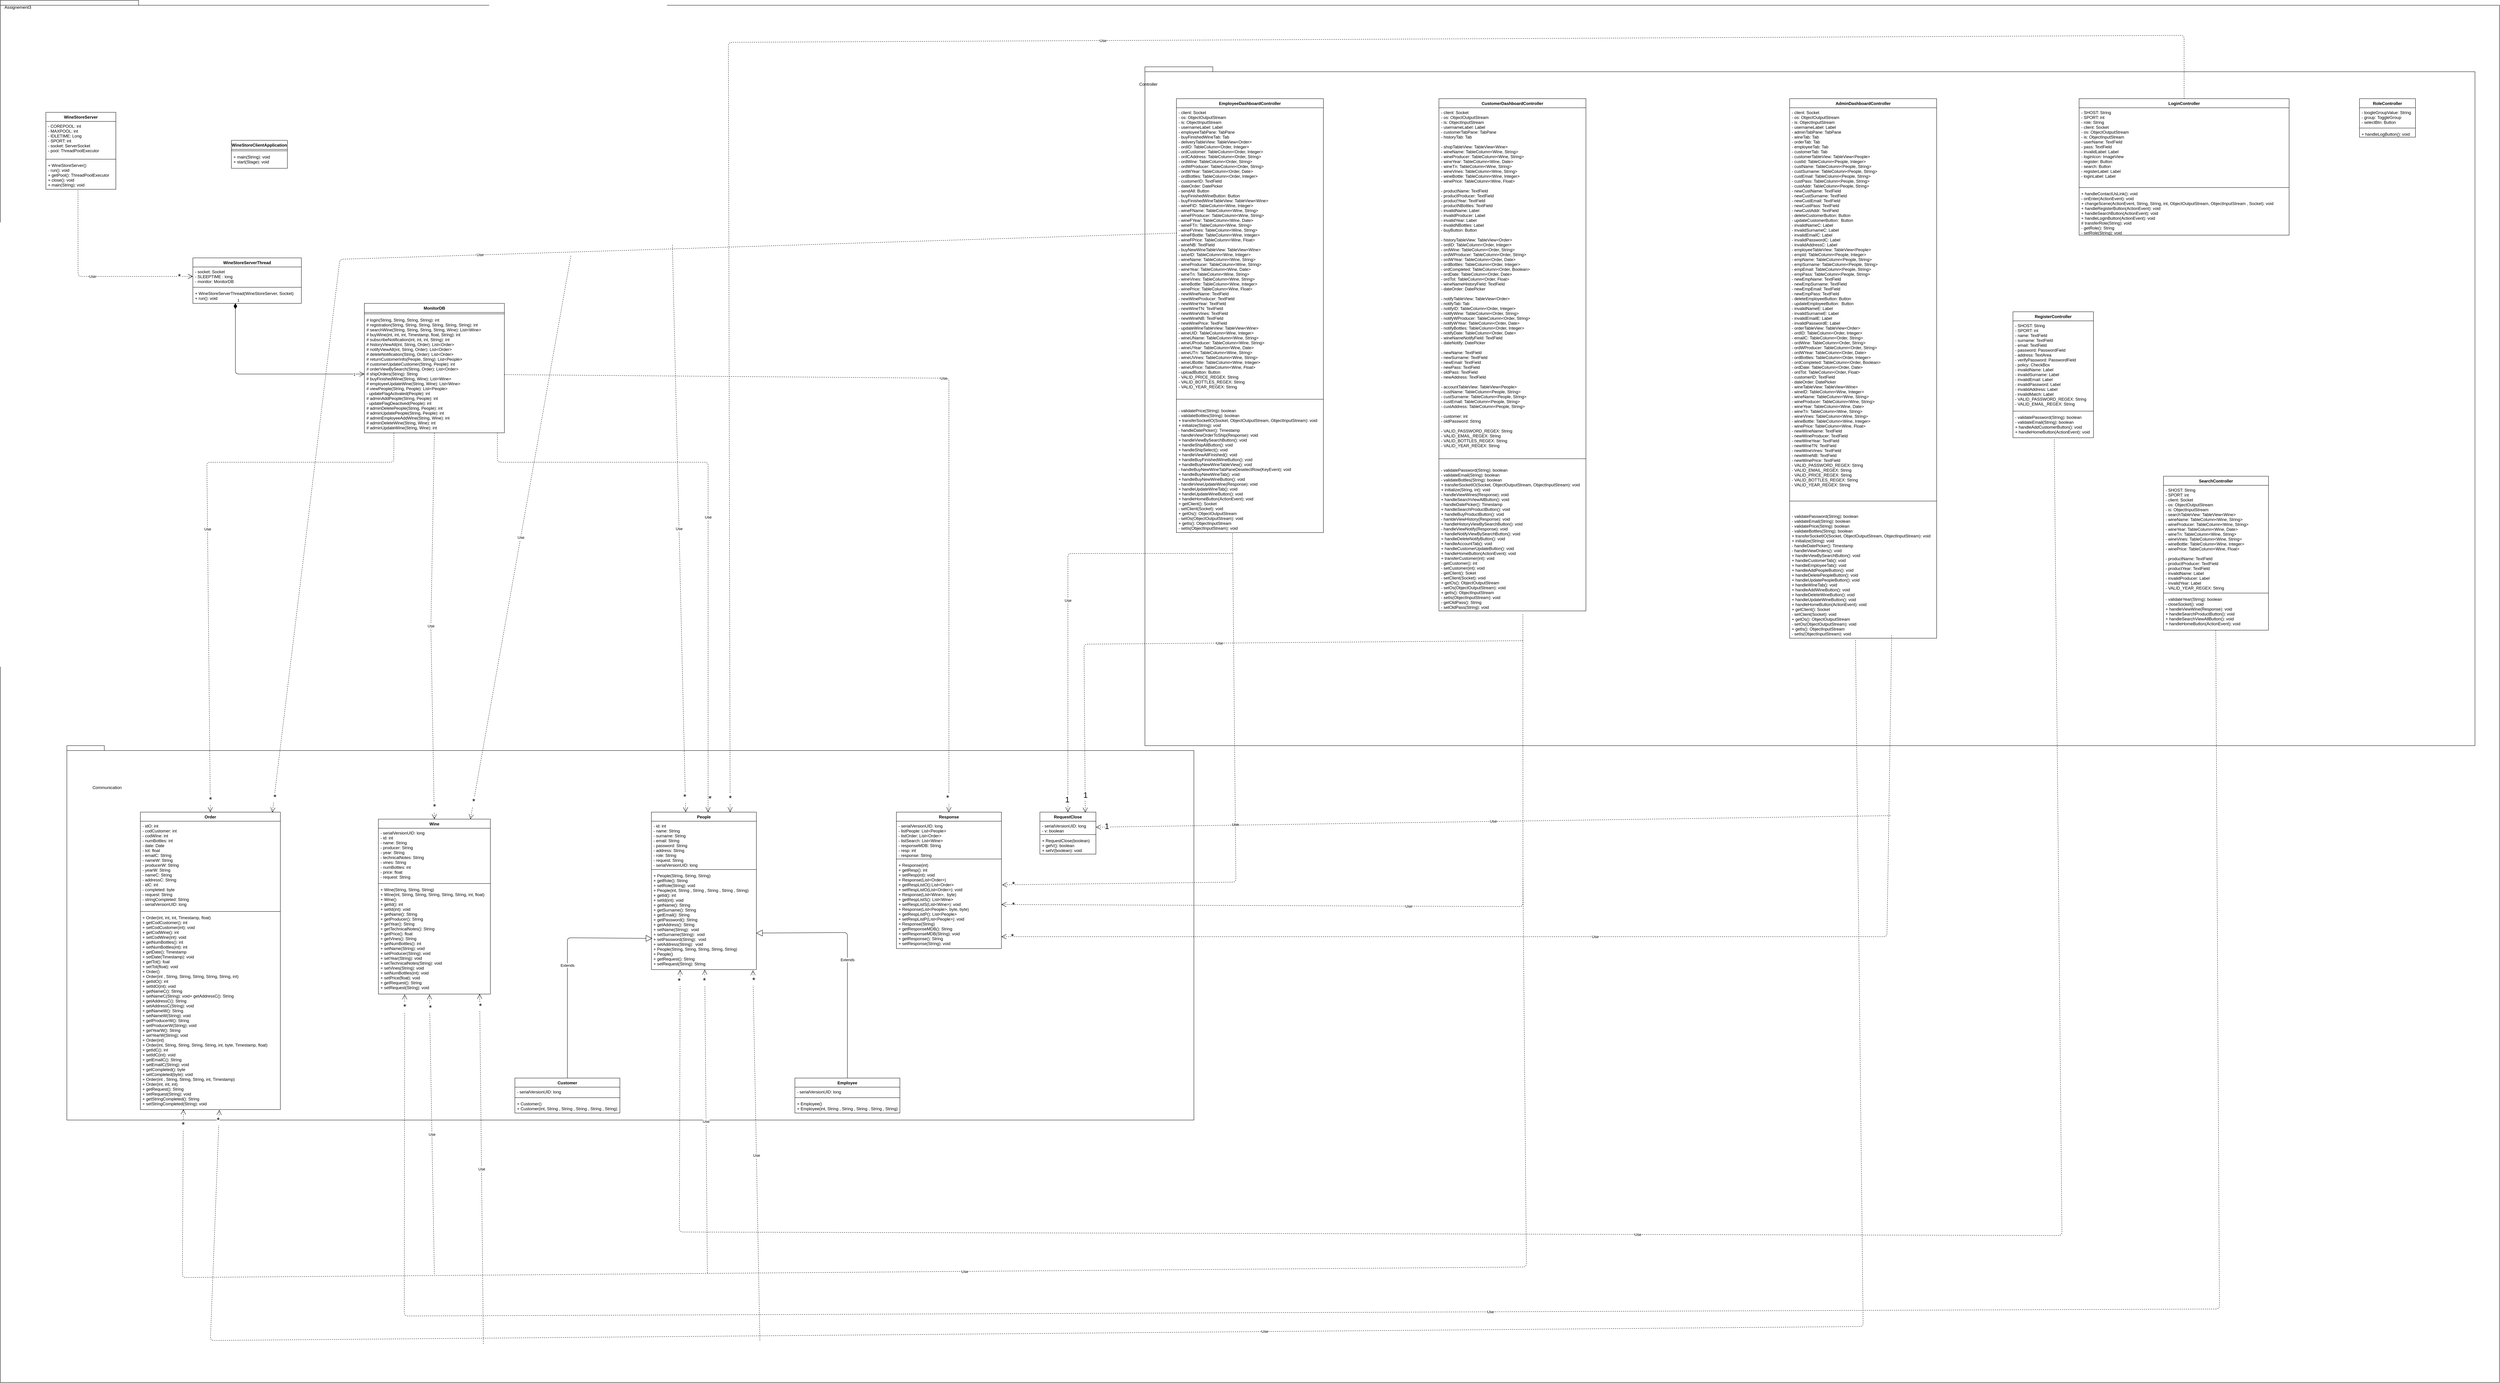 <mxfile version="13.7.9" type="device"><diagram id="C5RBs43oDa-KdzZeNtuy" name="Page-1"><mxGraphModel dx="5094" dy="5016" grid="1" gridSize="10" guides="1" tooltips="1" connect="1" arrows="1" fold="1" page="1" pageScale="1" pageWidth="827" pageHeight="1169" math="0" shadow="0"><root><mxCell id="WIyWlLk6GJQsqaUBKTNV-0"/><mxCell id="WIyWlLk6GJQsqaUBKTNV-1" parent="WIyWlLk6GJQsqaUBKTNV-0"/><mxCell id="CrUNUjCXiFmalfjLsPLK-4" value="assignement3" style="shape=folder;fontStyle=1;spacingTop=10;tabWidth=40;tabHeight=14;tabPosition=left;html=1;" parent="WIyWlLk6GJQsqaUBKTNV-1" vertex="1"><mxGeometry x="-150" y="-1450" width="7140" height="3950" as="geometry"/></mxCell><mxCell id="Ll-hwCylikDpJ9j_8_OV-37" value="" style="shape=folder;fontStyle=1;spacingTop=10;tabWidth=40;tabHeight=14;tabPosition=left;html=1;" parent="WIyWlLk6GJQsqaUBKTNV-1" vertex="1"><mxGeometry x="40" y="680" width="3220" height="1070" as="geometry"/></mxCell><mxCell id="hV2pFNpPmjfsUNIVfxu5-0" value="" style="shape=folder;fontStyle=1;spacingTop=10;tabWidth=40;tabHeight=14;tabPosition=left;html=1;" parent="WIyWlLk6GJQsqaUBKTNV-1" vertex="1"><mxGeometry x="3120" y="-1260" width="3800" height="1940" as="geometry"/></mxCell><mxCell id="CrUNUjCXiFmalfjLsPLK-17" value="AdminDashboardController" style="swimlane;fontStyle=1;align=center;verticalAlign=top;childLayout=stackLayout;horizontal=1;startSize=26;horizontalStack=0;resizeParent=1;resizeParentMax=0;resizeLast=0;collapsible=1;marginBottom=0;" parent="WIyWlLk6GJQsqaUBKTNV-1" vertex="1"><mxGeometry x="4962" y="-1169" width="420" height="1542" as="geometry"/></mxCell><mxCell id="CrUNUjCXiFmalfjLsPLK-18" value="- client: Socket&#10;- os: ObjectOutputStream &#10;- is: ObjectInputStream &#10;- usernameLabel: Label &#10;- adminTabPane: TabPane &#10;- wineTab: Tab &#10;- orderTab: Tab &#10;- employeeTab: Tab &#10;- customerTab: Tab &#10;- customerTableView: TableView&lt;People&gt;&#10;- custId: TableColumn&lt;People, Integer&gt;&#10;- custName: TableColumn&lt;People, String&gt;&#10;- custSurname: TableColumn&lt;People, String&gt;&#10;- custEmail: TableColumn&lt;People, String&gt;&#10;- custPass: TableColumn&lt;People, String&gt;&#10;- custAddr: TableColumn&lt;People, String&gt; &#10;- newCustName: TextField &#10;- newCustSurname: TextField &#10;- newCustEmail: TextField &#10;- newCustPass: TextField &#10;- newCustAddr: TextField&#10;- deleteCustomerButton: Button &#10;- updateCustomerButton:  Button &#10;- invalidNameC: Label&#10;- invalidSurnameC: Label&#10;- invalidEmailC: Label&#10;- invalidPasswordC: Label&#10;- invalidAddressC: Label  &#10;- employeeTableView: TableView&lt;People&gt;&#10;- empId: TableColumn&lt;People, Integer&gt;&#10;- empName: TableColumn&lt;People, String&gt;&#10;- empSurname: TableColumn&lt;People, String&gt;&#10;- empEmail: TableColumn&lt;People, String&gt;&#10;- empPass: TableColumn&lt;People, String&gt;&#10;- newEmpName: TextField &#10;- newEmpSurname: TextField &#10;- newEmpEmail: TextField &#10;- newEmpPass: TextField&#10;- deleteEmployeeButton: Button &#10;- updateEmployeeButton:  Button &#10;- invalidNameE: Label&#10;- invalidSurnameE: Label&#10;- invalidEmailE: Label&#10;- invalidPasswordE: Label&#10;- orderTableView: TableView&lt;Order&gt;&#10;- ordID: TableColumn&lt;Order, Integer&gt;&#10;- emailC: TableColumn&lt;Order, String&gt;&#10;- ordWine: TableColumn&lt;Order, String&gt;&#10;- ordWProducer: TableColumn&lt;Order, String&gt;&#10;- ordWYear: TableColumn&lt;Order, Date&gt;&#10;- ordBottles: TableColumn&lt;Order, Integer&gt;&#10;- ordCompleted: TableColumn&lt;Order, Boolean&gt;&#10;- ordDate: TableColumn&lt;Order, Date&gt;&#10;- ordTot: TableColumn&lt;Order, Float&gt;&#10;- customerID: TextField &#10;- dateOrder: DatePicker&#10;- wineTableView: TableView&lt;Wine&gt;&#10;- wineID: TableColumn&lt;Wine, Integer&gt;&#10;- wineName: TableColumn&lt;Wine, String&gt;&#10;- wineProducer: TableColumn&lt;Wine, String&gt;&#10;- wineYear: TableColumn&lt;Wine, Date&gt;&#10;- wineTn: TableColumn&lt;Wine, String&gt;&#10;- wineVines: TableColumn&lt;Wine, String&gt;&#10;- wineBottle: TableColumn&lt;Wine, Integer&gt;&#10;- winePrice: TableColumn&lt;Wine, Float&gt;&#10;- newWineName: TextField &#10;- newWineProducer: TextField &#10;- newWineYear: TextField &#10;- newWineTN: TextField &#10;- newWineVines: TextField &#10;- newWineNB: TextField &#10;- newWinePrice: TextField &#10;- VALID_PASSWORD_REGEX: String&#10;- VALID_EMAIL_REGEX: String&#10;- VALID_PRICE_REGEX: String&#10;- VALID_BOTTLES_REGEX: String&#10;- VALID_YEAR_REGEX: String" style="text;strokeColor=none;fillColor=none;align=left;verticalAlign=top;spacingLeft=4;spacingRight=4;overflow=hidden;rotatable=0;points=[[0,0.5],[1,0.5]];portConstraint=eastwest;" parent="CrUNUjCXiFmalfjLsPLK-17" vertex="1"><mxGeometry y="26" width="420" height="1094" as="geometry"/></mxCell><mxCell id="CrUNUjCXiFmalfjLsPLK-111" value="" style="line;strokeWidth=1;fillColor=none;align=left;verticalAlign=middle;spacingTop=-1;spacingLeft=3;spacingRight=3;rotatable=0;labelPosition=right;points=[];portConstraint=eastwest;" parent="CrUNUjCXiFmalfjLsPLK-17" vertex="1"><mxGeometry y="1120" width="420" height="60" as="geometry"/></mxCell><mxCell id="CrUNUjCXiFmalfjLsPLK-19" value="" style="line;strokeWidth=1;fillColor=none;align=left;verticalAlign=middle;spacingTop=-1;spacingLeft=3;spacingRight=3;rotatable=0;labelPosition=right;points=[];portConstraint=eastwest;" parent="CrUNUjCXiFmalfjLsPLK-17" vertex="1"><mxGeometry y="1180" width="420" as="geometry"/></mxCell><mxCell id="CrUNUjCXiFmalfjLsPLK-20" value="- validatePassword(String): boolean&#10;- validateEmail(String): boolean&#10;- validatePrice(String): boolean&#10;- validateBottles(String): boolean&#10;+ transferSocketIO(Socket, ObjectOutputStream, ObjectInputStream): void&#10;+ initialize(String): void&#10;- handleDatePicker(): Timestamp&#10;- handleViewOrders(): void&#10;+ handleViewBySearchButton(): void&#10;+ handleCustomerTab(): void&#10;+ handleEmployeeTab(): void&#10;+ handleAddPeopleButton(): void&#10;+ handleDeletePeopleButton(): void&#10;+ handleUpdatePeopleButton(): void&#10;+ handleWineTab(): void&#10;+ handleAddWineButton(): void&#10;+ handleDeleteWineButton(): void&#10;+ handleUpdateWineButton(): void&#10;+ handleHomeButton(ActionEvent): void&#10;+ getClient(): Socket&#10;- setClient(Socket): void&#10;+ getOs(): ObjectOutputStream&#10;- setOs(ObjectOutputStream): void&#10;+ getIs(): ObjectInputStream &#10;- setIs(ObjectInputStream): void&#10;&#10;" style="text;strokeColor=none;fillColor=none;align=left;verticalAlign=top;spacingLeft=4;spacingRight=4;overflow=hidden;rotatable=0;points=[[0,0.5],[1,0.5]];portConstraint=eastwest;" parent="CrUNUjCXiFmalfjLsPLK-17" vertex="1"><mxGeometry y="1180" width="420" height="362" as="geometry"/></mxCell><mxCell id="CrUNUjCXiFmalfjLsPLK-21" value="LoginController" style="swimlane;fontStyle=1;align=center;verticalAlign=top;childLayout=stackLayout;horizontal=1;startSize=26;horizontalStack=0;resizeParent=1;resizeParentMax=0;resizeLast=0;collapsible=1;marginBottom=0;" parent="WIyWlLk6GJQsqaUBKTNV-1" vertex="1"><mxGeometry x="5789" y="-1169" width="600" height="390" as="geometry"/></mxCell><mxCell id="CrUNUjCXiFmalfjLsPLK-22" value="- SHOST: String&#10;- SPORT: int&#10;- role: String&#10;- client: Socket&#10;- os: ObjectOutputStream &#10;- is: ObjectInputStream &#10;- userName: TextField &#10;- pass: TextField &#10;- invalidLabel: Label&#10;- loginIcon: ImageView&#10;- register: Button&#10;- search: Button&#10;- registerLabel: Label&#10;- loginLabel: Label&#10;&#10;" style="text;strokeColor=none;fillColor=none;align=left;verticalAlign=top;spacingLeft=4;spacingRight=4;overflow=hidden;rotatable=0;points=[[0,0.5],[1,0.5]];portConstraint=eastwest;" parent="CrUNUjCXiFmalfjLsPLK-21" vertex="1"><mxGeometry y="26" width="600" height="224" as="geometry"/></mxCell><mxCell id="CrUNUjCXiFmalfjLsPLK-23" value="" style="line;strokeWidth=1;fillColor=none;align=left;verticalAlign=middle;spacingTop=-1;spacingLeft=3;spacingRight=3;rotatable=0;labelPosition=right;points=[];portConstraint=eastwest;" parent="CrUNUjCXiFmalfjLsPLK-21" vertex="1"><mxGeometry y="250" width="600" height="8" as="geometry"/></mxCell><mxCell id="CrUNUjCXiFmalfjLsPLK-24" value="+ handleContactUsLink(): void&#10;- onEnter(ActionEvent): void&#10;+ changeScene(ActionEvent, String, String, int, ObjectOutputStream, ObjectInputStream , Socket): void&#10;+ handleRegisterButton(ActionEvent): void&#10;+ handleSearchButton(ActionEvent): void&#10;+ handleLoginButton(ActionEvent): void&#10;# transferRole(String): void&#10;- getRole(): String&#10;- setRole(String): void&#10;&#10;" style="text;strokeColor=none;fillColor=none;align=left;verticalAlign=top;spacingLeft=4;spacingRight=4;overflow=hidden;rotatable=0;points=[[0,0.5],[1,0.5]];portConstraint=eastwest;" parent="CrUNUjCXiFmalfjLsPLK-21" vertex="1"><mxGeometry y="258" width="600" height="132" as="geometry"/></mxCell><mxCell id="CrUNUjCXiFmalfjLsPLK-37" value="RoleController" style="swimlane;fontStyle=1;align=center;verticalAlign=top;childLayout=stackLayout;horizontal=1;startSize=26;horizontalStack=0;resizeParent=1;resizeParentMax=0;resizeLast=0;collapsible=1;marginBottom=0;" parent="WIyWlLk6GJQsqaUBKTNV-1" vertex="1"><mxGeometry x="6590" y="-1169" width="160" height="110" as="geometry"/></mxCell><mxCell id="CrUNUjCXiFmalfjLsPLK-38" value="- toogleGroupValue: String&#10;- group: ToggleGroup&#10;- selectBtn: Button   &#10;&#10;" style="text;strokeColor=none;fillColor=none;align=left;verticalAlign=top;spacingLeft=4;spacingRight=4;overflow=hidden;rotatable=0;points=[[0,0.5],[1,0.5]];portConstraint=eastwest;" parent="CrUNUjCXiFmalfjLsPLK-37" vertex="1"><mxGeometry y="26" width="160" height="54" as="geometry"/></mxCell><mxCell id="CrUNUjCXiFmalfjLsPLK-39" value="" style="line;strokeWidth=1;fillColor=none;align=left;verticalAlign=middle;spacingTop=-1;spacingLeft=3;spacingRight=3;rotatable=0;labelPosition=right;points=[];portConstraint=eastwest;" parent="CrUNUjCXiFmalfjLsPLK-37" vertex="1"><mxGeometry y="80" width="160" height="8" as="geometry"/></mxCell><mxCell id="CrUNUjCXiFmalfjLsPLK-40" value="+ handleLogButton(): void&#10;" style="text;strokeColor=none;fillColor=none;align=left;verticalAlign=top;spacingLeft=4;spacingRight=4;overflow=hidden;rotatable=0;points=[[0,0.5],[1,0.5]];portConstraint=eastwest;" parent="CrUNUjCXiFmalfjLsPLK-37" vertex="1"><mxGeometry y="88" width="160" height="22" as="geometry"/></mxCell><mxCell id="CrUNUjCXiFmalfjLsPLK-41" value="SearchController" style="swimlane;fontStyle=1;align=center;verticalAlign=top;childLayout=stackLayout;horizontal=1;startSize=26;horizontalStack=0;resizeParent=1;resizeParentMax=0;resizeLast=0;collapsible=1;marginBottom=0;" parent="WIyWlLk6GJQsqaUBKTNV-1" vertex="1"><mxGeometry x="6030" y="-90" width="300" height="440" as="geometry"/></mxCell><mxCell id="CrUNUjCXiFmalfjLsPLK-42" value="- SHOST: String&#10;- SPORT: int&#10;- client: Socket&#10;- os: ObjectOutputStream &#10;- is: ObjectInputStream &#10;- searchTableView: TableView&lt;Wine&gt;&#10;- wineName: TableColumn&lt;Wine, String&gt;&#10;- wineProducer: TableColumn&lt;Wine, String&gt;&#10;- wineYear: TableColumn&lt;Wine, Date&gt;&#10;- wineTn: TableColumn&lt;Wine, String&gt;&#10;- wineVines: TableColumn&lt;Wine, String&gt;&#10;- wineBottle: TableColumn&lt;Wine, Integer&gt;&#10;- winePrice: TableColumn&lt;Wine, Float&gt;&#10;&#10;- productName: TextField &#10;- productProducer: TextField &#10;- productYear: TextField &#10;- invalidName: Label&#10;- invalidProducer: Label&#10;- invalidYear: Label &#10;- VALID_YEAR_REGEX: String" style="text;strokeColor=none;fillColor=none;align=left;verticalAlign=top;spacingLeft=4;spacingRight=4;overflow=hidden;rotatable=0;points=[[0,0.5],[1,0.5]];portConstraint=eastwest;" parent="CrUNUjCXiFmalfjLsPLK-41" vertex="1"><mxGeometry y="26" width="300" height="304" as="geometry"/></mxCell><mxCell id="CrUNUjCXiFmalfjLsPLK-43" value="" style="line;strokeWidth=1;fillColor=none;align=left;verticalAlign=middle;spacingTop=-1;spacingLeft=3;spacingRight=3;rotatable=0;labelPosition=right;points=[];portConstraint=eastwest;" parent="CrUNUjCXiFmalfjLsPLK-41" vertex="1"><mxGeometry y="330" width="300" height="8" as="geometry"/></mxCell><mxCell id="8QXsXe0wvFvzGdUv1Aia-24" value="- validateYear(String): boolean&#10;- closeSocket(): void&#10;+ handleViewWine(Response): void&#10;+ handleSearchProductButton(): void&#10;+ handleSearchViewAllButton(): void&#10;+ handleHomeButton(ActionEvent): void" style="text;strokeColor=none;fillColor=none;align=left;verticalAlign=top;spacingLeft=4;spacingRight=4;overflow=hidden;rotatable=0;points=[[0,0.5],[1,0.5]];portConstraint=eastwest;" parent="CrUNUjCXiFmalfjLsPLK-41" vertex="1"><mxGeometry y="338" width="300" height="102" as="geometry"/></mxCell><mxCell id="CrUNUjCXiFmalfjLsPLK-33" value="MonitorDB" style="swimlane;fontStyle=1;align=center;verticalAlign=top;childLayout=stackLayout;horizontal=1;startSize=26;horizontalStack=0;resizeParent=1;resizeParentMax=0;resizeLast=0;collapsible=1;marginBottom=0;" parent="WIyWlLk6GJQsqaUBKTNV-1" vertex="1"><mxGeometry x="890" y="-584" width="400" height="370" as="geometry"/></mxCell><mxCell id="CrUNUjCXiFmalfjLsPLK-35" value="" style="line;strokeWidth=1;fillColor=none;align=left;verticalAlign=middle;spacingTop=-1;spacingLeft=3;spacingRight=3;rotatable=0;labelPosition=right;points=[];portConstraint=eastwest;" parent="CrUNUjCXiFmalfjLsPLK-33" vertex="1"><mxGeometry y="26" width="400" height="8" as="geometry"/></mxCell><mxCell id="CrUNUjCXiFmalfjLsPLK-36" value="# login(String, String, String, String): int&#10;# registration(String, String, String, String, String, String): int&#10;# searchWine(String, String, String, String, Wine): List&lt;Wine&gt;&#10;# buyWine(int, int, int, Timestamp, float, String): int&#10;# subscribeNotification(int, int, int, String): int  &#10;# historyViewAll(int, String, Order): List&lt;Order&gt;&#10;# notifyViewAll(int, String, Order): List&lt;Order&gt;&#10;# deleteNotification(String, Order): List&lt;Order&gt;&#10;# returnCustomerInfo(People, String): List&lt;People&gt;&#10;# customerUpdateCustomer(String, People): int&#10;# orderViewBySearch(String, Order): List&lt;Order&gt;&#10;# shipOrders(String): String&#10;# buyFinishedWine(String, Wine): List&lt;Wine&gt;&#10;# employeeUpdateWine(String, Wine): List&lt;Wine&gt;&#10;# viewPeople(String, People): List&lt;People&gt;&#10;- updateFlagActivated(People): int&#10;# adminAddPeople(String, People): int&#10;- updateFlagDeactived(People): int&#10;# adminDeletePeople(String, People): int&#10;# adminUpdatePeople(String, People): int&#10;# adminEmployeeAddWine(String, Wine): int&#10;# adminDeleteWine(String, Wine): int&#10;# adminUpdateWine(String, Wine): int&#10;&#10;&#10;" style="text;strokeColor=none;fillColor=none;align=left;verticalAlign=top;spacingLeft=4;spacingRight=4;overflow=hidden;rotatable=0;points=[[0,0.5],[1,0.5]];portConstraint=eastwest;" parent="CrUNUjCXiFmalfjLsPLK-33" vertex="1"><mxGeometry y="34" width="400" height="336" as="geometry"/></mxCell><mxCell id="hV2pFNpPmjfsUNIVfxu5-1" value="1" style="endArrow=open;html=1;endSize=12;startArrow=diamondThin;startSize=14;startFill=1;edgeStyle=orthogonalEdgeStyle;align=left;verticalAlign=bottom;exitX=0.392;exitY=0.991;exitDx=0;exitDy=0;exitPerimeter=0;entryX=0;entryY=0.5;entryDx=0;entryDy=0;" parent="WIyWlLk6GJQsqaUBKTNV-1" source="CrUNUjCXiFmalfjLsPLK-110" target="CrUNUjCXiFmalfjLsPLK-36" edge="1"><mxGeometry x="-1" y="3" relative="1" as="geometry"><mxPoint x="270" y="-70" as="sourcePoint"/><mxPoint x="430" y="-70" as="targetPoint"/></mxGeometry></mxCell><mxCell id="vFqsyqsQeh8wMNZiYSY6-0" value="1" style="edgeLabel;html=1;align=center;verticalAlign=middle;resizable=0;points=[];" vertex="1" connectable="0" parent="hV2pFNpPmjfsUNIVfxu5-1"><mxGeometry x="0.897" y="-1" relative="1" as="geometry"><mxPoint as="offset"/></mxGeometry></mxCell><mxCell id="CrUNUjCXiFmalfjLsPLK-107" value="WineStoreServerThread" style="swimlane;fontStyle=1;align=center;verticalAlign=top;childLayout=stackLayout;horizontal=1;startSize=26;horizontalStack=0;resizeParent=1;resizeParentMax=0;resizeLast=0;collapsible=1;marginBottom=0;" parent="WIyWlLk6GJQsqaUBKTNV-1" vertex="1"><mxGeometry x="400" y="-714" width="310" height="130" as="geometry"/></mxCell><mxCell id="CrUNUjCXiFmalfjLsPLK-108" value="- socket: Socket&#10;- SLEEPTIME : long&#10;- monitor: MonitorDB&#10;" style="text;strokeColor=none;fillColor=none;align=left;verticalAlign=top;spacingLeft=4;spacingRight=4;overflow=hidden;rotatable=0;points=[[0,0.5],[1,0.5]];portConstraint=eastwest;" parent="CrUNUjCXiFmalfjLsPLK-107" vertex="1"><mxGeometry y="26" width="310" height="54" as="geometry"/></mxCell><mxCell id="CrUNUjCXiFmalfjLsPLK-109" value="" style="line;strokeWidth=1;fillColor=none;align=left;verticalAlign=middle;spacingTop=-1;spacingLeft=3;spacingRight=3;rotatable=0;labelPosition=right;points=[];portConstraint=eastwest;" parent="CrUNUjCXiFmalfjLsPLK-107" vertex="1"><mxGeometry y="80" width="310" height="8" as="geometry"/></mxCell><mxCell id="CrUNUjCXiFmalfjLsPLK-110" value="+ WineStoreServerThread(WineStoreServer, Socket)&#10;+ run(): void" style="text;strokeColor=none;fillColor=none;align=left;verticalAlign=top;spacingLeft=4;spacingRight=4;overflow=hidden;rotatable=0;points=[[0,0.5],[1,0.5]];portConstraint=eastwest;" parent="CrUNUjCXiFmalfjLsPLK-107" vertex="1"><mxGeometry y="88" width="310" height="42" as="geometry"/></mxCell><mxCell id="CrUNUjCXiFmalfjLsPLK-45" value="WineStoreClientApplication" style="swimlane;fontStyle=1;align=center;verticalAlign=top;childLayout=stackLayout;horizontal=1;startSize=26;horizontalStack=0;resizeParent=1;resizeParentMax=0;resizeLast=0;collapsible=1;marginBottom=0;" parent="WIyWlLk6GJQsqaUBKTNV-1" vertex="1"><mxGeometry x="510" y="-1050" width="160" height="80" as="geometry"/></mxCell><mxCell id="CrUNUjCXiFmalfjLsPLK-47" value="" style="line;strokeWidth=1;fillColor=none;align=left;verticalAlign=middle;spacingTop=-1;spacingLeft=3;spacingRight=3;rotatable=0;labelPosition=right;points=[];portConstraint=eastwest;" parent="CrUNUjCXiFmalfjLsPLK-45" vertex="1"><mxGeometry y="26" width="160" height="8" as="geometry"/></mxCell><mxCell id="CrUNUjCXiFmalfjLsPLK-48" value="+ main(String): void&#10;+ start(Stage): void&#10;" style="text;strokeColor=none;fillColor=none;align=left;verticalAlign=top;spacingLeft=4;spacingRight=4;overflow=hidden;rotatable=0;points=[[0,0.5],[1,0.5]];portConstraint=eastwest;" parent="CrUNUjCXiFmalfjLsPLK-45" vertex="1"><mxGeometry y="34" width="160" height="46" as="geometry"/></mxCell><mxCell id="CrUNUjCXiFmalfjLsPLK-74" value="WineStoreServer" style="swimlane;fontStyle=1;align=center;verticalAlign=top;childLayout=stackLayout;horizontal=1;startSize=26;horizontalStack=0;resizeParent=1;resizeParentMax=0;resizeLast=0;collapsible=1;marginBottom=0;" parent="WIyWlLk6GJQsqaUBKTNV-1" vertex="1"><mxGeometry x="-20" y="-1130" width="200" height="220" as="geometry"/></mxCell><mxCell id="CrUNUjCXiFmalfjLsPLK-75" value="- COREPOOL: int&#10;- MAXPOOL: int&#10;- IDLETIME: Long&#10;- SPORT: int&#10;- socket: ServerSocket &#10;- pool: ThreadPoolExecutor&#10;" style="text;strokeColor=none;fillColor=none;align=left;verticalAlign=top;spacingLeft=4;spacingRight=4;overflow=hidden;rotatable=0;points=[[0,0.5],[1,0.5]];portConstraint=eastwest;" parent="CrUNUjCXiFmalfjLsPLK-74" vertex="1"><mxGeometry y="26" width="200" height="104" as="geometry"/></mxCell><mxCell id="CrUNUjCXiFmalfjLsPLK-76" value="" style="line;strokeWidth=1;fillColor=none;align=left;verticalAlign=middle;spacingTop=-1;spacingLeft=3;spacingRight=3;rotatable=0;labelPosition=right;points=[];portConstraint=eastwest;" parent="CrUNUjCXiFmalfjLsPLK-74" vertex="1"><mxGeometry y="130" width="200" height="8" as="geometry"/></mxCell><mxCell id="CrUNUjCXiFmalfjLsPLK-77" value="+ WineStoreServer()&#10;- run(): void&#10;+ getPool(): ThreadPoolExecutor &#10;+ close(): void&#10;+ main(String): void" style="text;strokeColor=none;fillColor=none;align=left;verticalAlign=top;spacingLeft=4;spacingRight=4;overflow=hidden;rotatable=0;points=[[0,0.5],[1,0.5]];portConstraint=eastwest;" parent="CrUNUjCXiFmalfjLsPLK-74" vertex="1"><mxGeometry y="138" width="200" height="82" as="geometry"/></mxCell><mxCell id="hV2pFNpPmjfsUNIVfxu5-4" value="Extends" style="endArrow=block;endSize=16;endFill=0;html=1;exitX=0.5;exitY=0;exitDx=0;exitDy=0;entryX=0.997;entryY=0.63;entryDx=0;entryDy=0;entryPerimeter=0;" parent="WIyWlLk6GJQsqaUBKTNV-1" source="Ll-hwCylikDpJ9j_8_OV-46" target="Ll-hwCylikDpJ9j_8_OV-57" edge="1"><mxGeometry width="160" relative="1" as="geometry"><mxPoint x="1910" y="1370" as="sourcePoint"/><mxPoint x="2070" y="1370" as="targetPoint"/><Array as="points"><mxPoint x="2270" y="1214"/></Array></mxGeometry></mxCell><mxCell id="hV2pFNpPmjfsUNIVfxu5-5" value="Communication" style="text;html=1;strokeColor=none;fillColor=none;align=center;verticalAlign=middle;whiteSpace=wrap;rounded=0;" parent="WIyWlLk6GJQsqaUBKTNV-1" vertex="1"><mxGeometry x="110" y="790" width="90" height="20" as="geometry"/></mxCell><mxCell id="hV2pFNpPmjfsUNIVfxu5-6" value="Controller" style="text;html=1;strokeColor=none;fillColor=none;align=center;verticalAlign=middle;whiteSpace=wrap;rounded=0;" parent="WIyWlLk6GJQsqaUBKTNV-1" vertex="1"><mxGeometry x="3110" y="-1220" width="40" height="20" as="geometry"/></mxCell><mxCell id="hV2pFNpPmjfsUNIVfxu5-7" value="Assignement3" style="text;html=1;strokeColor=none;fillColor=none;align=center;verticalAlign=middle;whiteSpace=wrap;rounded=0;" parent="WIyWlLk6GJQsqaUBKTNV-1" vertex="1"><mxGeometry x="-120" y="-1440" width="40" height="20" as="geometry"/></mxCell><mxCell id="CrUNUjCXiFmalfjLsPLK-112" value="CustomerDashboardController" style="swimlane;fontStyle=1;align=center;verticalAlign=top;childLayout=stackLayout;horizontal=1;startSize=26;horizontalStack=0;resizeParent=1;resizeParentMax=0;resizeLast=0;collapsible=1;marginBottom=0;" parent="WIyWlLk6GJQsqaUBKTNV-1" vertex="1"><mxGeometry x="3960" y="-1169" width="420" height="1464" as="geometry"/></mxCell><mxCell id="CrUNUjCXiFmalfjLsPLK-113" value="- client: Socket&#10;- os: ObjectOutputStream &#10;- is: ObjectInputStream &#10;- usernameLabel: Label &#10;- customerTabPane: TabPane &#10;- historyTab: Tab &#10;&#10;- shopTableView: TableView&lt;Wine&gt;&#10;- wineName: TableColumn&lt;Wine, String&gt;&#10;- wineProducer: TableColumn&lt;Wine, String&gt;&#10;- wineYear: TableColumn&lt;Wine, Date&gt;&#10;- wineTn: TableColumn&lt;Wine, String&gt;&#10;- wineVines: TableColumn&lt;Wine, String&gt;&#10;- wineBottle: TableColumn&lt;Wine, Integer&gt;&#10;- winePrice: TableColumn&lt;Wine, Float&gt;&#10;&#10;- productName: TextField &#10;- productProducer: TextField &#10;- productYear: TextField &#10;- productNBottles: TextField &#10;- invalidName: Label&#10;- invalidProducer: Label&#10;- invalidYear: Label&#10;- invalidNBottles: Label&#10;- buyButton: Button &#10;&#10;- historyTableView: TableView&lt;Order&gt;&#10;- ordID: TableColumn&lt;Order, Integer&gt;&#10;- ordWine: TableColumn&lt;Order, String&gt;&#10;- ordWProducer: TableColumn&lt;Order, String&gt;&#10;- ordWYear: TableColumn&lt;Order, Date&gt;&#10;- ordBottles: TableColumn&lt;Order, Integer&gt;&#10;- ordCompleted: TableColumn&lt;Order, Boolean&gt;&#10;- ordDate: TableColumn&lt;Order, Date&gt;&#10;- ordTot: TableColumn&lt;Order, Float&gt;&#10;- wineNameHistoryField: TextField &#10;- dateOrder: DatePicker&#10;&#10;- notifyTableView: TableView&lt;Order&gt;&#10;- notifyTab: Tab&#10;- notifyID: TableColumn&lt;Order, Integer&gt;&#10;- notifyWine: TableColumn&lt;Order, String&gt;&#10;- notifyWProducer: TableColumn&lt;Order, String&gt;&#10;- notifyWYear: TableColumn&lt;Order, Date&gt;&#10;- notifyBottles: TableColumn&lt;Order, Integer&gt;&#10;- notifyDate: TableColumn&lt;Order, Date&gt;&#10;- wineNameNotifyField: TextField &#10;- dateNotify: DatePicker&#10;&#10;- newName: TextField &#10;- newSurname: TextField &#10;- newEmail: TextField &#10;- newPass: TextField &#10;- oldPass: TextField &#10;- newAddress: TextField&#10;&#10;- accountTableView: TableView&lt;People&gt;&#10;- custName: TableColumn&lt;People, String&gt;&#10;- custSurname: TableColumn&lt;People, String&gt;&#10;- custEmail: TableColumn&lt;People, String&gt;&#10;- custAddress: TableColumn&lt;People, String&gt;&#10;&#10;- customer: int&#10;- oldPassword: String&#10;&#10;- VALID_PASSWORD_REGEX: String&#10;- VALID_EMAIL_REGEX: String&#10;- VALID_BOTTLES_REGEX: String&#10;- VALID_YEAR_REGEX: String" style="text;strokeColor=none;fillColor=none;align=left;verticalAlign=top;spacingLeft=4;spacingRight=4;overflow=hidden;rotatable=0;points=[[0,0.5],[1,0.5]];portConstraint=eastwest;" parent="CrUNUjCXiFmalfjLsPLK-112" vertex="1"><mxGeometry y="26" width="420" height="984" as="geometry"/></mxCell><mxCell id="CrUNUjCXiFmalfjLsPLK-114" value="" style="line;strokeWidth=1;fillColor=none;align=left;verticalAlign=middle;spacingTop=-1;spacingLeft=3;spacingRight=3;rotatable=0;labelPosition=right;points=[];portConstraint=eastwest;" parent="CrUNUjCXiFmalfjLsPLK-112" vertex="1"><mxGeometry y="1010" width="420" height="38" as="geometry"/></mxCell><mxCell id="CrUNUjCXiFmalfjLsPLK-115" value="" style="line;strokeWidth=1;fillColor=none;align=left;verticalAlign=middle;spacingTop=-1;spacingLeft=3;spacingRight=3;rotatable=0;labelPosition=right;points=[];portConstraint=eastwest;" parent="CrUNUjCXiFmalfjLsPLK-112" vertex="1"><mxGeometry y="1048" width="420" as="geometry"/></mxCell><mxCell id="CrUNUjCXiFmalfjLsPLK-116" value="- validatePassword(String): boolean&#10;- validateEmail(String): boolean&#10;- validateBottles(String): boolean&#10;+ transferSocketIO(Socket, ObjectOutputStream, ObjectInputStream): void&#10;+ initialize(String, int): void&#10;- handleViewWines(Response): void&#10;+ handleSearchViewAllButton(): void&#10;- handleDatePicker(): Timestamp&#10;+ handleSearchProductButton(): void&#10;+ handleBuyProductButton(): void&#10;- hanldeViewHistory(Response): void&#10;+ handleHistoryViewBySearchButton(): void&#10;- handleViewNotify(Response): void&#10;+ handleNotifyViewBySearchButton(): void&#10;+ handleDeleteNotifyButton(): void&#10;+ handleAccountTab(): void&#10;+ handleCustomerUpdateButton(): void&#10;+ handleHomeButton(ActionEvent): void&#10;+ transferCustomer(int): void&#10;- getCustomer(): int&#10;- setCustomer(int): void&#10;- getClient(): Soket&#10;- setClient(Socket): void&#10;+ getOs(): ObjectOutputStream&#10;- setOs(ObjectOutputStream): void&#10;+ getIs(): ObjectInputStream &#10;- setIs(ObjectInputStream): void&#10;- getOldPass(): String&#10;- setOldPass(String): void&#10;&#10;" style="text;strokeColor=none;fillColor=none;align=left;verticalAlign=top;spacingLeft=4;spacingRight=4;overflow=hidden;rotatable=0;points=[[0,0.5],[1,0.5]];portConstraint=eastwest;" parent="CrUNUjCXiFmalfjLsPLK-112" vertex="1"><mxGeometry y="1048" width="420" height="416" as="geometry"/></mxCell><mxCell id="CrUNUjCXiFmalfjLsPLK-117" value="EmployeeDashboardController" style="swimlane;fontStyle=1;align=center;verticalAlign=top;childLayout=stackLayout;horizontal=1;startSize=26;horizontalStack=0;resizeParent=1;resizeParentMax=0;resizeLast=0;collapsible=1;marginBottom=0;" parent="WIyWlLk6GJQsqaUBKTNV-1" vertex="1"><mxGeometry x="3210" y="-1169" width="420" height="1240" as="geometry"/></mxCell><mxCell id="CrUNUjCXiFmalfjLsPLK-118" value="- client: Socket&#10;- os: ObjectOutputStream &#10;- is: ObjectInputStream &#10;- usernameLabel: Label &#10;- employeeTabPane: TabPane &#10;- buyFinishedWineTab: Tab &#10;- deliveryTableView: TableView&lt;Order&gt;&#10;- ordID: TableColumn&lt;Order, Integer&gt;&#10;- ordCustomer: TableColumn&lt;Order, Integer&gt;&#10;- ordCAddress: TableColumn&lt;Order, String&gt;&#10;- ordWine: TableColumn&lt;Order, String&gt;&#10;- ordWProducer: TableColumn&lt;Order, String&gt;&#10;- ordWYear: TableColumn&lt;Order, Date&gt;&#10;- ordBottles: TableColumn&lt;Order, Integer&gt;&#10;- customerID: TextField &#10;- dateOrder: DatePicker&#10;- sendAll: Button&#10;- buyFinishedWineButton: Button&#10;- buyFinishedWineTableView: TableView&lt;Wine&gt;&#10;- wineFID: TableColumn&lt;Wine, Integer&gt;&#10;- wineFName: TableColumn&lt;Wine, String&gt;&#10;- wineFProducer: TableColumn&lt;Wine, String&gt;&#10;- wineFYear: TableColumn&lt;Wine, Date&gt;&#10;- wineFTn: TableColumn&lt;Wine, String&gt;&#10;- wineFVines: TableColumn&lt;Wine, String&gt;&#10;- wineFBottle: TableColumn&lt;Wine, Integer&gt;&#10;- wineFPrice: TableColumn&lt;Wine, Float&gt;&#10;- wineNB: TextField &#10;- buyNewWineTableView: TableView&lt;Wine&gt;&#10;- wineID: TableColumn&lt;Wine, Integer&gt;&#10;- wineName: TableColumn&lt;Wine, String&gt;&#10;- wineProducer: TableColumn&lt;Wine, String&gt;&#10;- wineYear: TableColumn&lt;Wine, Date&gt;&#10;- wineTn: TableColumn&lt;Wine, String&gt;&#10;- wineVines: TableColumn&lt;Wine, String&gt;&#10;- wineBottle: TableColumn&lt;Wine, Integer&gt;&#10;- winePrice: TableColumn&lt;Wine, Float&gt;&#10;- newWineName: TextField &#10;- newWineProducer: TextField &#10;- newWineYear: TextField &#10;- newWineTN: TextField&#10;- newWineVines: TextField &#10;- newWineNB: TextField &#10;- newWinePrice: TextField &#10;- updateWineTableView: TableView&lt;Wine&gt;&#10;- wineUID: TableColumn&lt;Wine, Integer&gt;&#10;- wineUName: TableColumn&lt;Wine, String&gt;&#10;- wineUProducer: TableColumn&lt;Wine, String&gt;&#10;- wineUYear: TableColumn&lt;Wine, Date&gt;&#10;- wineUTn: TableColumn&lt;Wine, String&gt;&#10;- wineUVines: TableColumn&lt;Wine, String&gt;&#10;- wineUBottle: TableColumn&lt;Wine, Integer&gt;&#10;- wineUPrice: TableColumn&lt;Wine, Float&gt;&#10;- uploadButton: Button&#10;- VALID_PRICE_REGEX: String&#10;- VALID_BOTTLES_REGEX: String&#10;- VALID_YEAR_REGEX: String" style="text;strokeColor=none;fillColor=none;align=left;verticalAlign=top;spacingLeft=4;spacingRight=4;overflow=hidden;rotatable=0;points=[[0,0.5],[1,0.5]];portConstraint=eastwest;" parent="CrUNUjCXiFmalfjLsPLK-117" vertex="1"><mxGeometry y="26" width="420" height="814" as="geometry"/></mxCell><mxCell id="CrUNUjCXiFmalfjLsPLK-119" value="" style="line;strokeWidth=1;fillColor=none;align=left;verticalAlign=middle;spacingTop=-1;spacingLeft=3;spacingRight=3;rotatable=0;labelPosition=right;points=[];portConstraint=eastwest;" parent="CrUNUjCXiFmalfjLsPLK-117" vertex="1"><mxGeometry y="840" width="420" height="38" as="geometry"/></mxCell><mxCell id="CrUNUjCXiFmalfjLsPLK-120" value="" style="line;strokeWidth=1;fillColor=none;align=left;verticalAlign=middle;spacingTop=-1;spacingLeft=3;spacingRight=3;rotatable=0;labelPosition=right;points=[];portConstraint=eastwest;" parent="CrUNUjCXiFmalfjLsPLK-117" vertex="1"><mxGeometry y="878" width="420" as="geometry"/></mxCell><mxCell id="CrUNUjCXiFmalfjLsPLK-121" value="- validatePrice(String): boolean&#10;- validateBottles(String): boolean&#10;+ transferSocketIO(Socket, ObjectOutputStream, ObjectInputStream): void&#10;+ initialize(String): void&#10;- handleDatePicker(): Timestamp&#10;- handleViewOrderToShip(Response): void&#10;+ handleViewBySearchButton(): void&#10;+ handleShipAllButton(): void&#10;+ handleShipSelect(): void&#10;+ handleViewAllFinished(): void&#10;+ handleBuyFinishedWineButton(): void&#10;+ handleBuyNewWineTableView(): void&#10;- handleBuyNewWineTabPaneDeselectRow(KeyEvent): void&#10;+ handleBuyNewWineTab(): void&#10;+ handleBuyNewWineButton(): void&#10;- handleViewUpdateWine(Response): void&#10;+ handleUpdateWineTab(): void &#10;+ handleUpdateWineButton(): void&#10;+ handleHomeButton(ActionEvent): void&#10;+ getClient(): Socket&#10;- setClient(Socket): void&#10;+ getOs(): ObjectOutputStream&#10;- setOs(ObjectOutputStream): void&#10;+ getIs(): ObjectInputStream &#10;- setIs(ObjectInputStream): void&#10;&#10;" style="text;strokeColor=none;fillColor=none;align=left;verticalAlign=top;spacingLeft=4;spacingRight=4;overflow=hidden;rotatable=0;points=[[0,0.5],[1,0.5]];portConstraint=eastwest;" parent="CrUNUjCXiFmalfjLsPLK-117" vertex="1"><mxGeometry y="878" width="420" height="362" as="geometry"/></mxCell><mxCell id="Ll-hwCylikDpJ9j_8_OV-50" value="Order" style="swimlane;fontStyle=1;align=center;verticalAlign=top;childLayout=stackLayout;horizontal=1;startSize=26;horizontalStack=0;resizeParent=1;resizeParentMax=0;resizeLast=0;collapsible=1;marginBottom=0;" parent="WIyWlLk6GJQsqaUBKTNV-1" vertex="1"><mxGeometry x="250" y="870" width="400" height="850" as="geometry"/></mxCell><mxCell id="Ll-hwCylikDpJ9j_8_OV-51" value="- idO: int&#10;- codCustomer: int&#10;- codWine: int&#10;- numBottles: int&#10;- date: Date&#10;- tot: float&#10;- emailC: String&#10;- nameW: String&#10;- producerW: String&#10;- yearW: String&#10;- nameC: String&#10;- addressC: String&#10;- idC: int&#10;- completed: byte&#10;- request: String&#10;- stringCompleted: String&#10;- serialVersionUID: long&#10;&#10;" style="text;strokeColor=none;fillColor=none;align=left;verticalAlign=top;spacingLeft=4;spacingRight=4;overflow=hidden;rotatable=0;points=[[0,0.5],[1,0.5]];portConstraint=eastwest;" parent="Ll-hwCylikDpJ9j_8_OV-50" vertex="1"><mxGeometry y="26" width="400" height="254" as="geometry"/></mxCell><mxCell id="Ll-hwCylikDpJ9j_8_OV-52" value="" style="line;strokeWidth=1;fillColor=none;align=left;verticalAlign=middle;spacingTop=-1;spacingLeft=3;spacingRight=3;rotatable=0;labelPosition=right;points=[];portConstraint=eastwest;" parent="Ll-hwCylikDpJ9j_8_OV-50" vertex="1"><mxGeometry y="280" width="400" height="8" as="geometry"/></mxCell><mxCell id="Ll-hwCylikDpJ9j_8_OV-53" value="+ Order(int, int, int, Timestamp, float)&#10;+ getCodCustomer(): int&#10;+ setCodCustomer(int): void&#10;+ getCodWine(): int&#10;+ setCodWine(int): void&#10;+ getNumBottles(): int&#10;+ setNumBottles(int): int&#10;+ getDate(): Timestamp&#10;+ setDate(Timestamp): void&#10;+ getTot(): foat&#10;+ setTot(float): void&#10;+ Order()&#10;+ Order(int , String, String, String, String, String, int)&#10;+ getIdO(): int&#10;+ setIdO(int): void&#10;+ getNameC(): String&#10;+ setNameC(String): void+ getAddressC(): String&#10;+ getAddressC(): String&#10;+ setAddressC(String): void&#10;+ getNameW(): String&#10;+ setNameW(String): void&#10;+ getProducerW(): String&#10;+ setProducerW(String): void&#10;+ getYearW(): String&#10;+ setYearW(String): void&#10;+ Order(int)&#10;+ Order(int, String, String, String, String, int, byte, Timestamp, float)&#10;+ getIdC(): int&#10;+ setIdC(int): void &#10;+ getEmailC(): String&#10;+ setEmailC(String): void&#10;+ getCompleted(): byte&#10;+ setCompleted(byte): void&#10;+ Order(int , String, String, String, int, Timestamp)&#10;+ Order(int, int, int)&#10;+ getRequest(): String&#10;+ setRequest(String): void&#10;+ getStringCompleted(): String&#10;+ setStringCompleted(String): void&#10; &#10;" style="text;strokeColor=none;fillColor=none;align=left;verticalAlign=top;spacingLeft=4;spacingRight=4;overflow=hidden;rotatable=0;points=[[0,0.5],[1,0.5]];portConstraint=eastwest;" parent="Ll-hwCylikDpJ9j_8_OV-50" vertex="1"><mxGeometry y="288" width="400" height="562" as="geometry"/></mxCell><mxCell id="Ll-hwCylikDpJ9j_8_OV-42" value="Customer" style="swimlane;fontStyle=1;align=center;verticalAlign=top;childLayout=stackLayout;horizontal=1;startSize=26;horizontalStack=0;resizeParent=1;resizeParentMax=0;resizeLast=0;collapsible=1;marginBottom=0;" parent="WIyWlLk6GJQsqaUBKTNV-1" vertex="1"><mxGeometry x="1320" y="1630" width="300" height="100" as="geometry"/></mxCell><mxCell id="Ll-hwCylikDpJ9j_8_OV-43" value="- serialVersionUID: long" style="text;strokeColor=none;fillColor=none;align=left;verticalAlign=top;spacingLeft=4;spacingRight=4;overflow=hidden;rotatable=0;points=[[0,0.5],[1,0.5]];portConstraint=eastwest;" parent="Ll-hwCylikDpJ9j_8_OV-42" vertex="1"><mxGeometry y="26" width="300" height="26" as="geometry"/></mxCell><mxCell id="Ll-hwCylikDpJ9j_8_OV-44" value="" style="line;strokeWidth=1;fillColor=none;align=left;verticalAlign=middle;spacingTop=-1;spacingLeft=3;spacingRight=3;rotatable=0;labelPosition=right;points=[];portConstraint=eastwest;" parent="Ll-hwCylikDpJ9j_8_OV-42" vertex="1"><mxGeometry y="52" width="300" height="8" as="geometry"/></mxCell><mxCell id="Ll-hwCylikDpJ9j_8_OV-45" value="+ Customer()&#10;+ Customer(int, String , String , String , String , String) &#10;" style="text;strokeColor=none;fillColor=none;align=left;verticalAlign=top;spacingLeft=4;spacingRight=4;overflow=hidden;rotatable=0;points=[[0,0.5],[1,0.5]];portConstraint=eastwest;" parent="Ll-hwCylikDpJ9j_8_OV-42" vertex="1"><mxGeometry y="60" width="300" height="40" as="geometry"/></mxCell><mxCell id="Ll-hwCylikDpJ9j_8_OV-46" value="Employee" style="swimlane;fontStyle=1;align=center;verticalAlign=top;childLayout=stackLayout;horizontal=1;startSize=26;horizontalStack=0;resizeParent=1;resizeParentMax=0;resizeLast=0;collapsible=1;marginBottom=0;" parent="WIyWlLk6GJQsqaUBKTNV-1" vertex="1"><mxGeometry x="2120" y="1630" width="300" height="100" as="geometry"/></mxCell><mxCell id="Ll-hwCylikDpJ9j_8_OV-47" value="- serialVersionUID: long" style="text;strokeColor=none;fillColor=none;align=left;verticalAlign=top;spacingLeft=4;spacingRight=4;overflow=hidden;rotatable=0;points=[[0,0.5],[1,0.5]];portConstraint=eastwest;" parent="Ll-hwCylikDpJ9j_8_OV-46" vertex="1"><mxGeometry y="26" width="300" height="26" as="geometry"/></mxCell><mxCell id="Ll-hwCylikDpJ9j_8_OV-48" value="" style="line;strokeWidth=1;fillColor=none;align=left;verticalAlign=middle;spacingTop=-1;spacingLeft=3;spacingRight=3;rotatable=0;labelPosition=right;points=[];portConstraint=eastwest;" parent="Ll-hwCylikDpJ9j_8_OV-46" vertex="1"><mxGeometry y="52" width="300" height="8" as="geometry"/></mxCell><mxCell id="Ll-hwCylikDpJ9j_8_OV-49" value="+ Employee()&#10;+ Employee(int, String , String , String , String , String) &#10;" style="text;strokeColor=none;fillColor=none;align=left;verticalAlign=top;spacingLeft=4;spacingRight=4;overflow=hidden;rotatable=0;points=[[0,0.5],[1,0.5]];portConstraint=eastwest;" parent="Ll-hwCylikDpJ9j_8_OV-46" vertex="1"><mxGeometry y="60" width="300" height="40" as="geometry"/></mxCell><mxCell id="hV2pFNpPmjfsUNIVfxu5-13" value="Use" style="endArrow=open;endSize=12;dashed=1;html=1;entryX=0.5;entryY=0;entryDx=0;entryDy=0;exitX=0.211;exitY=1.002;exitDx=0;exitDy=0;exitPerimeter=0;" parent="WIyWlLk6GJQsqaUBKTNV-1" source="CrUNUjCXiFmalfjLsPLK-36" target="Ll-hwCylikDpJ9j_8_OV-50" edge="1"><mxGeometry width="160" relative="1" as="geometry"><mxPoint x="850" y="90" as="sourcePoint"/><mxPoint x="1010" y="90" as="targetPoint"/><Array as="points"><mxPoint x="974" y="-130"/><mxPoint x="440" y="-130"/></Array></mxGeometry></mxCell><mxCell id="8QXsXe0wvFvzGdUv1Aia-2" value="*" style="edgeLabel;html=1;align=center;verticalAlign=middle;resizable=0;points=[];fontSize=22;" parent="hV2pFNpPmjfsUNIVfxu5-13" vertex="1" connectable="0"><mxGeometry x="0.957" relative="1" as="geometry"><mxPoint as="offset"/></mxGeometry></mxCell><mxCell id="hV2pFNpPmjfsUNIVfxu5-14" value="Use" style="endArrow=open;endSize=12;dashed=1;html=1;entryX=0.5;entryY=0;entryDx=0;entryDy=0;exitX=0.5;exitY=1;exitDx=0;exitDy=0;exitPerimeter=0;" parent="WIyWlLk6GJQsqaUBKTNV-1" source="CrUNUjCXiFmalfjLsPLK-36" target="Ll-hwCylikDpJ9j_8_OV-62" edge="1"><mxGeometry width="160" relative="1" as="geometry"><mxPoint x="1090" y="-190" as="sourcePoint"/><mxPoint x="1020" y="-70" as="targetPoint"/><Array as="points"><mxPoint x="1080" y="340"/></Array></mxGeometry></mxCell><mxCell id="8QXsXe0wvFvzGdUv1Aia-4" value="*" style="edgeLabel;html=1;align=center;verticalAlign=middle;resizable=0;points=[];fontSize=22;" parent="hV2pFNpPmjfsUNIVfxu5-14" vertex="1" connectable="0"><mxGeometry x="0.936" relative="1" as="geometry"><mxPoint as="offset"/></mxGeometry></mxCell><mxCell id="hV2pFNpPmjfsUNIVfxu5-15" value="Use" style="endArrow=open;endSize=12;dashed=1;html=1;exitX=0.95;exitY=0.998;exitDx=0;exitDy=0;exitPerimeter=0;" parent="WIyWlLk6GJQsqaUBKTNV-1" source="CrUNUjCXiFmalfjLsPLK-36" edge="1"><mxGeometry width="160" relative="1" as="geometry"><mxPoint x="860" y="-70" as="sourcePoint"/><mxPoint x="1872" y="870" as="targetPoint"/><Array as="points"><mxPoint x="1270" y="-130"/><mxPoint x="1872" y="-130"/></Array></mxGeometry></mxCell><mxCell id="8QXsXe0wvFvzGdUv1Aia-12" value="*" style="edgeLabel;html=1;align=center;verticalAlign=middle;resizable=0;points=[];fontSize=22;" parent="hV2pFNpPmjfsUNIVfxu5-15" vertex="1" connectable="0"><mxGeometry x="0.954" y="5" relative="1" as="geometry"><mxPoint as="offset"/></mxGeometry></mxCell><mxCell id="Ll-hwCylikDpJ9j_8_OV-54" value="People" style="swimlane;fontStyle=1;align=center;verticalAlign=top;childLayout=stackLayout;horizontal=1;startSize=26;horizontalStack=0;resizeParent=1;resizeParentMax=0;resizeLast=0;collapsible=1;marginBottom=0;" parent="WIyWlLk6GJQsqaUBKTNV-1" vertex="1"><mxGeometry x="1710" y="870" width="300" height="450" as="geometry"/></mxCell><mxCell id="Ll-hwCylikDpJ9j_8_OV-55" value="- id: int&#10;- name: String&#10;- surname: String&#10;- email: String&#10;- password: String&#10;- address: String&#10;- role: String&#10;- request: String&#10;- serialVersionUID: long&#10;" style="text;strokeColor=none;fillColor=none;align=left;verticalAlign=top;spacingLeft=4;spacingRight=4;overflow=hidden;rotatable=0;points=[[0,0.5],[1,0.5]];portConstraint=eastwest;fontStyle=0" parent="Ll-hwCylikDpJ9j_8_OV-54" vertex="1"><mxGeometry y="26" width="300" height="134" as="geometry"/></mxCell><mxCell id="Ll-hwCylikDpJ9j_8_OV-56" value="" style="line;strokeWidth=1;fillColor=none;align=left;verticalAlign=middle;spacingTop=-1;spacingLeft=3;spacingRight=3;rotatable=0;labelPosition=right;points=[];portConstraint=eastwest;" parent="Ll-hwCylikDpJ9j_8_OV-54" vertex="1"><mxGeometry y="160" width="300" height="8" as="geometry"/></mxCell><mxCell id="Ll-hwCylikDpJ9j_8_OV-57" value="+ People(String, String, String)&#10;+ getRole(): String&#10;+ setRole(String): void&#10;+ People(int, String , String , String , String , String)&#10;+ getId(): int&#10;+ setId(int): void&#10;+ getName(): String&#10;+ getSurname(): String&#10;+ getEmail(): String&#10;+ getPassword(): String&#10;+ getAddress(): String&#10;+ setName(String):  void&#10;+ setSurname(String):  void&#10;+ setPassword(String):  void&#10;+ setAddress(String):  void&#10;+ People(String, String, String, String, String) &#10;+ People()&#10;+ getRequest(): String&#10;+ setRequest(String): String&#10;&#10;&#10;" style="text;strokeColor=none;fillColor=none;align=left;verticalAlign=top;spacingLeft=4;spacingRight=4;overflow=hidden;rotatable=0;points=[[0,0.5],[1,0.5]];portConstraint=eastwest;" parent="Ll-hwCylikDpJ9j_8_OV-54" vertex="1"><mxGeometry y="168" width="300" height="282" as="geometry"/></mxCell><mxCell id="hV2pFNpPmjfsUNIVfxu5-17" value="Extends" style="endArrow=block;endSize=16;endFill=0;html=1;exitX=0.5;exitY=0;exitDx=0;exitDy=0;entryX=0.009;entryY=0.684;entryDx=0;entryDy=0;entryPerimeter=0;" parent="WIyWlLk6GJQsqaUBKTNV-1" source="Ll-hwCylikDpJ9j_8_OV-42" target="Ll-hwCylikDpJ9j_8_OV-57" edge="1"><mxGeometry width="160" relative="1" as="geometry"><mxPoint x="1370" y="1320" as="sourcePoint"/><mxPoint x="1530" y="1320" as="targetPoint"/><Array as="points"><mxPoint x="1470" y="1229"/></Array></mxGeometry></mxCell><mxCell id="Ll-hwCylikDpJ9j_8_OV-62" value="Wine" style="swimlane;fontStyle=1;align=center;verticalAlign=top;childLayout=stackLayout;horizontal=1;startSize=26;horizontalStack=0;resizeParent=1;resizeParentMax=0;resizeLast=0;collapsible=1;marginBottom=0;" parent="WIyWlLk6GJQsqaUBKTNV-1" vertex="1"><mxGeometry x="930" y="890" width="320" height="500" as="geometry"/></mxCell><mxCell id="Ll-hwCylikDpJ9j_8_OV-63" value="- serialVersionUID: long&#10;- id: int&#10;- name: String&#10;- producer: String&#10;- year: String&#10;- technicalNotes: String&#10;- vines: String&#10;- numBottles: int&#10;- price: float&#10;- request: String&#10;&#10;" style="text;strokeColor=none;fillColor=none;align=left;verticalAlign=top;spacingLeft=4;spacingRight=4;overflow=hidden;rotatable=0;points=[[0,0.5],[1,0.5]];portConstraint=eastwest;" parent="Ll-hwCylikDpJ9j_8_OV-62" vertex="1"><mxGeometry y="26" width="320" height="154" as="geometry"/></mxCell><mxCell id="Ll-hwCylikDpJ9j_8_OV-64" value="" style="line;strokeWidth=1;fillColor=none;align=left;verticalAlign=middle;spacingTop=-1;spacingLeft=3;spacingRight=3;rotatable=0;labelPosition=right;points=[];portConstraint=eastwest;" parent="Ll-hwCylikDpJ9j_8_OV-62" vertex="1"><mxGeometry y="180" width="320" height="8" as="geometry"/></mxCell><mxCell id="Ll-hwCylikDpJ9j_8_OV-65" value="+ Wine(String, String, String)&#10;+ Wine(int, String, String, String, String, String, int, float)&#10;+ Wine()&#10;+ getId(): int&#10;+ setId(int): void&#10;+ getName(): String&#10;+ getProducer(): String&#10;+ getYear(): String&#10;+ getTechnicalNotes(): String&#10;+ getPrice(): float&#10;+ getVines(): String&#10;+ getNumBottles(): int&#10;+ setName(String): void&#10;+ setProducer(String): void&#10;+ setYear(String): void&#10;+ setTechnicalNotes(String): void&#10;+ setVines(String): void&#10;+ setNumBottles(int): void&#10;+ setPrice(float): void&#10;+ getRequest(): String&#10;+ setRequest(String): void&#10;" style="text;strokeColor=none;fillColor=none;align=left;verticalAlign=top;spacingLeft=4;spacingRight=4;overflow=hidden;rotatable=0;points=[[0,0.5],[1,0.5]];portConstraint=eastwest;" parent="Ll-hwCylikDpJ9j_8_OV-62" vertex="1"><mxGeometry y="188" width="320" height="312" as="geometry"/></mxCell><mxCell id="Ll-hwCylikDpJ9j_8_OV-38" value="Response" style="swimlane;fontStyle=1;align=center;verticalAlign=top;childLayout=stackLayout;horizontal=1;startSize=26;horizontalStack=0;resizeParent=1;resizeParentMax=0;resizeLast=0;collapsible=1;marginBottom=0;" parent="WIyWlLk6GJQsqaUBKTNV-1" vertex="1"><mxGeometry x="2410" y="870" width="300" height="390" as="geometry"/></mxCell><mxCell id="Ll-hwCylikDpJ9j_8_OV-39" value="- serialVersionUID: long&#10;- listPeople: List&lt;People&gt;&#10;- listOrder: List&lt;Order&gt;&#10;- listSearch: List&lt;Wine&gt;&#10;- responseMDB: String&#10;- resp: int&#10;- response: String " style="text;strokeColor=none;fillColor=none;align=left;verticalAlign=top;spacingLeft=4;spacingRight=4;overflow=hidden;rotatable=0;points=[[0,0.5],[1,0.5]];portConstraint=eastwest;" parent="Ll-hwCylikDpJ9j_8_OV-38" vertex="1"><mxGeometry y="26" width="300" height="104" as="geometry"/></mxCell><mxCell id="Ll-hwCylikDpJ9j_8_OV-40" value="" style="line;strokeWidth=1;fillColor=none;align=left;verticalAlign=middle;spacingTop=-1;spacingLeft=3;spacingRight=3;rotatable=0;labelPosition=right;points=[];portConstraint=eastwest;" parent="Ll-hwCylikDpJ9j_8_OV-38" vertex="1"><mxGeometry y="130" width="300" height="8" as="geometry"/></mxCell><mxCell id="Ll-hwCylikDpJ9j_8_OV-41" value="+ Response(int)&#10;+ getResp(): int&#10;+ setResp(int): void&#10;+ Response(List&lt;Order&gt;)&#10;+ getRespListO():List&lt;Order&gt;&#10;+ setRespListO(List&lt;Order&gt;): void&#10;+ Response(List&lt;Wine&gt;,  byte)&#10;+ getRespListS(): List&lt;Wine&gt;&#10;+ setRespListS(List&lt;Wine&gt;): void&#10;+ Response(List&lt;People&gt;, byte, byte)&#10;+ getRespListP(): List&lt;People&gt;&#10;+ setRespListP(List&lt;People&gt;): void&#10;+ Response(String)&#10;+ getResponseMDB(): String &#10;+ setResponseMDB(String): void&#10;+ getResponse(): String&#10;+ setResponse(String): void&#10;" style="text;strokeColor=none;fillColor=none;align=left;verticalAlign=top;spacingLeft=4;spacingRight=4;overflow=hidden;rotatable=0;points=[[0,0.5],[1,0.5]];portConstraint=eastwest;" parent="Ll-hwCylikDpJ9j_8_OV-38" vertex="1"><mxGeometry y="138" width="300" height="252" as="geometry"/></mxCell><mxCell id="Ll-hwCylikDpJ9j_8_OV-58" value="RequestClose" style="swimlane;fontStyle=1;align=center;verticalAlign=top;childLayout=stackLayout;horizontal=1;startSize=26;horizontalStack=0;resizeParent=1;resizeParentMax=0;resizeLast=0;collapsible=1;marginBottom=0;" parent="WIyWlLk6GJQsqaUBKTNV-1" vertex="1"><mxGeometry x="2820" y="870" width="160" height="120" as="geometry"/></mxCell><mxCell id="Ll-hwCylikDpJ9j_8_OV-59" value="- serialVersionUID: long&#10;- v: boolean&#10;&#10;" style="text;strokeColor=none;fillColor=none;align=left;verticalAlign=top;spacingLeft=4;spacingRight=4;overflow=hidden;rotatable=0;points=[[0,0.5],[1,0.5]];portConstraint=eastwest;" parent="Ll-hwCylikDpJ9j_8_OV-58" vertex="1"><mxGeometry y="26" width="160" height="34" as="geometry"/></mxCell><mxCell id="Ll-hwCylikDpJ9j_8_OV-60" value="" style="line;strokeWidth=1;fillColor=none;align=left;verticalAlign=middle;spacingTop=-1;spacingLeft=3;spacingRight=3;rotatable=0;labelPosition=right;points=[];portConstraint=eastwest;" parent="Ll-hwCylikDpJ9j_8_OV-58" vertex="1"><mxGeometry y="60" width="160" height="8" as="geometry"/></mxCell><mxCell id="Ll-hwCylikDpJ9j_8_OV-61" value="+ RequestClose(boolean)&#10;+ getV(): boolean&#10;+ setV(boolean): void&#10;" style="text;strokeColor=none;fillColor=none;align=left;verticalAlign=top;spacingLeft=4;spacingRight=4;overflow=hidden;rotatable=0;points=[[0,0.5],[1,0.5]];portConstraint=eastwest;" parent="Ll-hwCylikDpJ9j_8_OV-58" vertex="1"><mxGeometry y="68" width="160" height="52" as="geometry"/></mxCell><mxCell id="hV2pFNpPmjfsUNIVfxu5-18" value="Use" style="endArrow=open;endSize=12;dashed=1;html=1;entryX=0.5;entryY=0;entryDx=0;entryDy=0;" parent="WIyWlLk6GJQsqaUBKTNV-1" source="CrUNUjCXiFmalfjLsPLK-36" target="Ll-hwCylikDpJ9j_8_OV-38" edge="1"><mxGeometry width="160" relative="1" as="geometry"><mxPoint x="1660" y="1140" as="sourcePoint"/><mxPoint x="1820" y="1140" as="targetPoint"/><Array as="points"><mxPoint x="2560" y="-370"/></Array></mxGeometry></mxCell><mxCell id="8QXsXe0wvFvzGdUv1Aia-17" value="*" style="edgeLabel;html=1;align=center;verticalAlign=middle;resizable=0;points=[];fontSize=22;" parent="hV2pFNpPmjfsUNIVfxu5-18" vertex="1" connectable="0"><mxGeometry x="0.968" y="-4" relative="1" as="geometry"><mxPoint as="offset"/></mxGeometry></mxCell><mxCell id="hV2pFNpPmjfsUNIVfxu5-22" value="Use" style="endArrow=open;endSize=12;dashed=1;html=1;exitX=0.382;exitY=1.007;exitDx=0;exitDy=0;exitPerimeter=0;entryX=1.007;entryY=0.277;entryDx=0;entryDy=0;entryPerimeter=0;" parent="WIyWlLk6GJQsqaUBKTNV-1" source="CrUNUjCXiFmalfjLsPLK-121" target="Ll-hwCylikDpJ9j_8_OV-41" edge="1"><mxGeometry width="160" relative="1" as="geometry"><mxPoint x="3090" y="250" as="sourcePoint"/><mxPoint x="3250" y="250" as="targetPoint"/><Array as="points"><mxPoint x="3380" y="1070"/></Array></mxGeometry></mxCell><mxCell id="8QXsXe0wvFvzGdUv1Aia-21" value="*" style="edgeLabel;html=1;align=center;verticalAlign=middle;resizable=0;points=[];fontSize=22;" parent="hV2pFNpPmjfsUNIVfxu5-22" vertex="1" connectable="0"><mxGeometry x="0.962" y="-1" relative="1" as="geometry"><mxPoint as="offset"/></mxGeometry></mxCell><mxCell id="hV2pFNpPmjfsUNIVfxu5-23" value="Use" style="endArrow=open;endSize=12;dashed=1;html=1;exitX=0.571;exitY=1.023;exitDx=0;exitDy=0;exitPerimeter=0;entryX=1;entryY=0.5;entryDx=0;entryDy=0;" parent="WIyWlLk6GJQsqaUBKTNV-1" source="CrUNUjCXiFmalfjLsPLK-116" target="Ll-hwCylikDpJ9j_8_OV-41" edge="1"><mxGeometry width="160" relative="1" as="geometry"><mxPoint x="3090" y="1260" as="sourcePoint"/><mxPoint x="3250" y="1260" as="targetPoint"/><Array as="points"><mxPoint x="4200" y="1140"/></Array></mxGeometry></mxCell><mxCell id="8QXsXe0wvFvzGdUv1Aia-22" value="*" style="edgeLabel;html=1;align=center;verticalAlign=middle;resizable=0;points=[];fontSize=22;" parent="hV2pFNpPmjfsUNIVfxu5-23" vertex="1" connectable="0"><mxGeometry x="0.971" y="2" relative="1" as="geometry"><mxPoint as="offset"/></mxGeometry></mxCell><mxCell id="hV2pFNpPmjfsUNIVfxu5-24" value="Use" style="endArrow=open;endSize=12;dashed=1;html=1;exitX=0.694;exitY=0.977;exitDx=0;exitDy=0;exitPerimeter=0;" parent="WIyWlLk6GJQsqaUBKTNV-1" source="CrUNUjCXiFmalfjLsPLK-20" edge="1"><mxGeometry width="160" relative="1" as="geometry"><mxPoint x="2890" y="1280" as="sourcePoint"/><mxPoint x="2710" y="1226" as="targetPoint"/><Array as="points"><mxPoint x="5240" y="1226"/></Array></mxGeometry></mxCell><mxCell id="8QXsXe0wvFvzGdUv1Aia-23" value="*" style="edgeLabel;html=1;align=center;verticalAlign=middle;resizable=0;points=[];fontSize=22;" parent="hV2pFNpPmjfsUNIVfxu5-24" vertex="1" connectable="0"><mxGeometry x="0.982" relative="1" as="geometry"><mxPoint as="offset"/></mxGeometry></mxCell><mxCell id="hV2pFNpPmjfsUNIVfxu5-25" value="Use" style="endArrow=open;endSize=12;dashed=1;html=1;entryX=0.5;entryY=0;entryDx=0;entryDy=0;" parent="WIyWlLk6GJQsqaUBKTNV-1" target="Ll-hwCylikDpJ9j_8_OV-58" edge="1"><mxGeometry width="160" relative="1" as="geometry"><mxPoint x="3370" y="130.588" as="sourcePoint"/><mxPoint x="2240" y="820" as="targetPoint"/><Array as="points"><mxPoint x="2900" y="131"/></Array></mxGeometry></mxCell><mxCell id="8QXsXe0wvFvzGdUv1Aia-18" value="1" style="edgeLabel;html=1;align=center;verticalAlign=middle;resizable=0;points=[];fontSize=22;" parent="hV2pFNpPmjfsUNIVfxu5-25" vertex="1" connectable="0"><mxGeometry x="0.94" y="-2" relative="1" as="geometry"><mxPoint y="1" as="offset"/></mxGeometry></mxCell><mxCell id="hV2pFNpPmjfsUNIVfxu5-26" value="Use" style="endArrow=open;endSize=12;dashed=1;html=1;entryX=0.81;entryY=0.01;entryDx=0;entryDy=0;entryPerimeter=0;" parent="WIyWlLk6GJQsqaUBKTNV-1" target="Ll-hwCylikDpJ9j_8_OV-58" edge="1"><mxGeometry width="160" relative="1" as="geometry"><mxPoint x="4200" y="380" as="sourcePoint"/><mxPoint x="2946" y="867" as="targetPoint"/><Array as="points"><mxPoint x="2946" y="390"/></Array></mxGeometry></mxCell><mxCell id="8QXsXe0wvFvzGdUv1Aia-19" value="1" style="edgeLabel;html=1;align=center;verticalAlign=middle;resizable=0;points=[];fontSize=22;" parent="hV2pFNpPmjfsUNIVfxu5-26" vertex="1" connectable="0"><mxGeometry x="0.943" y="1" relative="1" as="geometry"><mxPoint as="offset"/></mxGeometry></mxCell><mxCell id="hV2pFNpPmjfsUNIVfxu5-27" value="Use" style="endArrow=open;endSize=12;dashed=1;html=1;entryX=1;entryY=0.5;entryDx=0;entryDy=0;" parent="WIyWlLk6GJQsqaUBKTNV-1" target="Ll-hwCylikDpJ9j_8_OV-59" edge="1"><mxGeometry width="160" relative="1" as="geometry"><mxPoint x="5250" y="880" as="sourcePoint"/><mxPoint x="3540" y="880" as="targetPoint"/></mxGeometry></mxCell><mxCell id="8QXsXe0wvFvzGdUv1Aia-20" value="1" style="edgeLabel;html=1;align=center;verticalAlign=middle;resizable=0;points=[];fontSize=22;" parent="hV2pFNpPmjfsUNIVfxu5-27" vertex="1" connectable="0"><mxGeometry x="0.973" y="-2" relative="1" as="geometry"><mxPoint as="offset"/></mxGeometry></mxCell><mxCell id="hV2pFNpPmjfsUNIVfxu5-30" value="Use" style="endArrow=open;endSize=12;dashed=1;html=1;exitX=0.004;exitY=0.44;exitDx=0;exitDy=0;exitPerimeter=0;entryX=0.943;entryY=0.001;entryDx=0;entryDy=0;entryPerimeter=0;" parent="WIyWlLk6GJQsqaUBKTNV-1" source="CrUNUjCXiFmalfjLsPLK-118" target="Ll-hwCylikDpJ9j_8_OV-50" edge="1"><mxGeometry width="160" relative="1" as="geometry"><mxPoint x="2670" y="-780" as="sourcePoint"/><mxPoint x="2830" y="-780" as="targetPoint"/><Array as="points"><mxPoint x="820" y="-710"/></Array></mxGeometry></mxCell><mxCell id="8QXsXe0wvFvzGdUv1Aia-3" value="*" style="edgeLabel;html=1;align=center;verticalAlign=middle;resizable=0;points=[];fontSize=22;" parent="hV2pFNpPmjfsUNIVfxu5-30" vertex="1" connectable="0"><mxGeometry x="0.978" y="1" relative="1" as="geometry"><mxPoint as="offset"/></mxGeometry></mxCell><mxCell id="hV2pFNpPmjfsUNIVfxu5-31" value="Use" style="endArrow=open;endSize=12;dashed=1;html=1;" parent="WIyWlLk6GJQsqaUBKTNV-1" edge="1"><mxGeometry width="160" relative="1" as="geometry"><mxPoint x="1480" y="-720" as="sourcePoint"/><mxPoint x="1193" y="890" as="targetPoint"/></mxGeometry></mxCell><mxCell id="8QXsXe0wvFvzGdUv1Aia-5" value="*" style="edgeLabel;html=1;align=center;verticalAlign=middle;resizable=0;points=[];fontSize=22;" parent="hV2pFNpPmjfsUNIVfxu5-31" vertex="1" connectable="0"><mxGeometry x="0.938" relative="1" as="geometry"><mxPoint as="offset"/></mxGeometry></mxCell><mxCell id="hV2pFNpPmjfsUNIVfxu5-32" value="Use" style="endArrow=open;endSize=12;dashed=1;html=1;" parent="WIyWlLk6GJQsqaUBKTNV-1" edge="1"><mxGeometry width="160" relative="1" as="geometry"><mxPoint x="1770" y="-751.111" as="sourcePoint"/><mxPoint x="1808" y="870" as="targetPoint"/></mxGeometry></mxCell><mxCell id="8QXsXe0wvFvzGdUv1Aia-13" value="*" style="edgeLabel;html=1;align=center;verticalAlign=middle;resizable=0;points=[];fontSize=22;" parent="hV2pFNpPmjfsUNIVfxu5-32" vertex="1" connectable="0"><mxGeometry x="0.946" y="-2" relative="1" as="geometry"><mxPoint as="offset"/></mxGeometry></mxCell><mxCell id="hV2pFNpPmjfsUNIVfxu5-33" value="Use" style="endArrow=open;endSize=12;dashed=1;html=1;entryX=0.307;entryY=0.999;entryDx=0;entryDy=0;entryPerimeter=0;" parent="WIyWlLk6GJQsqaUBKTNV-1" target="Ll-hwCylikDpJ9j_8_OV-53" edge="1"><mxGeometry width="160" relative="1" as="geometry"><mxPoint x="4200" y="1060" as="sourcePoint"/><mxPoint x="2220" y="350" as="targetPoint"/><Array as="points"><mxPoint x="4210" y="2170"/><mxPoint x="370" y="2200"/></Array></mxGeometry></mxCell><mxCell id="8QXsXe0wvFvzGdUv1Aia-9" value="*" style="edgeLabel;html=1;align=center;verticalAlign=middle;resizable=0;points=[];fontSize=22;" parent="hV2pFNpPmjfsUNIVfxu5-33" vertex="1" connectable="0"><mxGeometry x="0.984" y="1" relative="1" as="geometry"><mxPoint y="1" as="offset"/></mxGeometry></mxCell><mxCell id="hV2pFNpPmjfsUNIVfxu5-35" value="Use" style="endArrow=open;endSize=12;dashed=1;html=1;entryX=0.456;entryY=1.003;entryDx=0;entryDy=0;entryPerimeter=0;" parent="WIyWlLk6GJQsqaUBKTNV-1" target="Ll-hwCylikDpJ9j_8_OV-65" edge="1"><mxGeometry width="160" relative="1" as="geometry"><mxPoint x="1090" y="2190" as="sourcePoint"/><mxPoint x="1070" y="1389" as="targetPoint"/></mxGeometry></mxCell><mxCell id="8QXsXe0wvFvzGdUv1Aia-7" value="*" style="edgeLabel;html=1;align=center;verticalAlign=middle;resizable=0;points=[];fontSize=22;" parent="hV2pFNpPmjfsUNIVfxu5-35" vertex="1" connectable="0"><mxGeometry x="0.902" y="-1" relative="1" as="geometry"><mxPoint as="offset"/></mxGeometry></mxCell><mxCell id="hV2pFNpPmjfsUNIVfxu5-36" value="Use" style="endArrow=open;endSize=12;dashed=1;html=1;entryX=0.508;entryY=1.001;entryDx=0;entryDy=0;entryPerimeter=0;" parent="WIyWlLk6GJQsqaUBKTNV-1" target="Ll-hwCylikDpJ9j_8_OV-57" edge="1"><mxGeometry width="160" relative="1" as="geometry"><mxPoint x="1870" y="2187.333" as="sourcePoint"/><mxPoint x="1880" y="1650" as="targetPoint"/></mxGeometry></mxCell><mxCell id="8QXsXe0wvFvzGdUv1Aia-15" value="*" style="edgeLabel;html=1;align=center;verticalAlign=middle;resizable=0;points=[];fontSize=22;" parent="hV2pFNpPmjfsUNIVfxu5-36" vertex="1" connectable="0"><mxGeometry x="0.928" y="2" relative="1" as="geometry"><mxPoint as="offset"/></mxGeometry></mxCell><mxCell id="hV2pFNpPmjfsUNIVfxu5-37" value="Use" style="endArrow=open;endSize=12;dashed=1;html=1;exitX=0.448;exitY=1.014;exitDx=0;exitDy=0;exitPerimeter=0;entryX=0.564;entryY=1.002;entryDx=0;entryDy=0;entryPerimeter=0;" parent="WIyWlLk6GJQsqaUBKTNV-1" source="CrUNUjCXiFmalfjLsPLK-20" target="Ll-hwCylikDpJ9j_8_OV-53" edge="1"><mxGeometry width="160" relative="1" as="geometry"><mxPoint x="3160" y="2140" as="sourcePoint"/><mxPoint x="3320" y="2140" as="targetPoint"/><Array as="points"><mxPoint x="5172" y="2340"/><mxPoint x="450" y="2380"/></Array></mxGeometry></mxCell><mxCell id="8QXsXe0wvFvzGdUv1Aia-10" value="*" style="edgeLabel;html=1;align=center;verticalAlign=middle;resizable=0;points=[];fontSize=22;" parent="hV2pFNpPmjfsUNIVfxu5-37" vertex="1" connectable="0"><mxGeometry x="0.992" y="3" relative="1" as="geometry"><mxPoint as="offset"/></mxGeometry></mxCell><mxCell id="hV2pFNpPmjfsUNIVfxu5-38" value="Use" style="endArrow=open;endSize=12;dashed=1;html=1;entryX=0.904;entryY=0.999;entryDx=0;entryDy=0;entryPerimeter=0;" parent="WIyWlLk6GJQsqaUBKTNV-1" target="Ll-hwCylikDpJ9j_8_OV-65" edge="1"><mxGeometry width="160" relative="1" as="geometry"><mxPoint x="1230" y="2390" as="sourcePoint"/><mxPoint x="2080" y="1990" as="targetPoint"/></mxGeometry></mxCell><mxCell id="8QXsXe0wvFvzGdUv1Aia-6" value="*" style="edgeLabel;html=1;align=center;verticalAlign=middle;resizable=0;points=[];fontSize=22;" parent="hV2pFNpPmjfsUNIVfxu5-38" vertex="1" connectable="0"><mxGeometry x="0.929" y="-1" relative="1" as="geometry"><mxPoint as="offset"/></mxGeometry></mxCell><mxCell id="hV2pFNpPmjfsUNIVfxu5-39" value="Use" style="endArrow=open;endSize=12;dashed=1;html=1;entryX=0.967;entryY=1.007;entryDx=0;entryDy=0;entryPerimeter=0;" parent="WIyWlLk6GJQsqaUBKTNV-1" target="Ll-hwCylikDpJ9j_8_OV-57" edge="1"><mxGeometry width="160" relative="1" as="geometry"><mxPoint x="2020" y="2380" as="sourcePoint"/><mxPoint x="2080" y="1990" as="targetPoint"/></mxGeometry></mxCell><mxCell id="8QXsXe0wvFvzGdUv1Aia-16" value="*" style="edgeLabel;html=1;align=center;verticalAlign=middle;resizable=0;points=[];fontSize=22;" parent="hV2pFNpPmjfsUNIVfxu5-39" vertex="1" connectable="0"><mxGeometry x="0.946" y="-1" relative="1" as="geometry"><mxPoint as="offset"/></mxGeometry></mxCell><mxCell id="hV2pFNpPmjfsUNIVfxu5-40" value="Use" style="endArrow=open;endSize=12;dashed=1;html=1;entryX=0.235;entryY=1.003;entryDx=0;entryDy=0;entryPerimeter=0;exitX=0.498;exitY=1.009;exitDx=0;exitDy=0;exitPerimeter=0;" parent="WIyWlLk6GJQsqaUBKTNV-1" source="8QXsXe0wvFvzGdUv1Aia-24" target="Ll-hwCylikDpJ9j_8_OV-65" edge="1"><mxGeometry width="160" relative="1" as="geometry"><mxPoint x="6176.4" y="355.328" as="sourcePoint"/><mxPoint x="1140" y="1510" as="targetPoint"/><Array as="points"><mxPoint x="6190" y="2290"/><mxPoint x="1004" y="2310"/></Array></mxGeometry></mxCell><mxCell id="8QXsXe0wvFvzGdUv1Aia-8" value="*" style="edgeLabel;html=1;align=center;verticalAlign=middle;resizable=0;points=[];fontSize=22;" parent="hV2pFNpPmjfsUNIVfxu5-40" vertex="1" connectable="0"><mxGeometry x="0.991" relative="1" as="geometry"><mxPoint as="offset"/></mxGeometry></mxCell><mxCell id="CrUNUjCXiFmalfjLsPLK-25" value="RegisterController" style="swimlane;fontStyle=1;align=center;verticalAlign=top;childLayout=stackLayout;horizontal=1;startSize=26;horizontalStack=0;resizeParent=1;resizeParentMax=0;resizeLast=0;collapsible=1;marginBottom=0;" parent="WIyWlLk6GJQsqaUBKTNV-1" vertex="1"><mxGeometry x="5600" y="-560" width="230" height="360" as="geometry"/></mxCell><mxCell id="CrUNUjCXiFmalfjLsPLK-26" value="- SHOST: String&#10;- SPORT: int&#10;- name: TextField&#10;- surname: TextField&#10;- email: TextField&#10;- password: PasswordField&#10;- address: TextArea &#10;- verifyPassword: PasswordField&#10;- policy: CheckBox&#10;- invalidName: Label&#10;- invalidSurname: Label&#10;- invalidEmail: Label&#10;- invalidPassword: Label&#10;- invalidAddress: Label&#10;- invalidMatch: Label&#10;- VALID_PASSWORD_REGEX: String&#10;- VALID_EMAIL_REGEX: String" style="text;strokeColor=none;fillColor=none;align=left;verticalAlign=top;spacingLeft=4;spacingRight=4;overflow=hidden;rotatable=0;points=[[0,0.5],[1,0.5]];portConstraint=eastwest;" parent="CrUNUjCXiFmalfjLsPLK-25" vertex="1"><mxGeometry y="26" width="230" height="254" as="geometry"/></mxCell><mxCell id="CrUNUjCXiFmalfjLsPLK-27" value="" style="line;strokeWidth=1;fillColor=none;align=left;verticalAlign=middle;spacingTop=-1;spacingLeft=3;spacingRight=3;rotatable=0;labelPosition=right;points=[];portConstraint=eastwest;" parent="CrUNUjCXiFmalfjLsPLK-25" vertex="1"><mxGeometry y="280" width="230" height="8" as="geometry"/></mxCell><mxCell id="CrUNUjCXiFmalfjLsPLK-28" value="- validatePassword(String): boolean&#10;- validateEmail(String): boolean&#10;+ handleAddCustomerButton(): void&#10;+ handleHomeButton(ActionEvent): void&#10;" style="text;strokeColor=none;fillColor=none;align=left;verticalAlign=top;spacingLeft=4;spacingRight=4;overflow=hidden;rotatable=0;points=[[0,0.5],[1,0.5]];portConstraint=eastwest;" parent="CrUNUjCXiFmalfjLsPLK-25" vertex="1"><mxGeometry y="288" width="230" height="72" as="geometry"/></mxCell><mxCell id="hV2pFNpPmjfsUNIVfxu5-41" value="Use" style="endArrow=open;endSize=12;dashed=1;html=1;exitX=0.513;exitY=1.067;exitDx=0;exitDy=0;exitPerimeter=0;entryX=0.274;entryY=1.002;entryDx=0;entryDy=0;entryPerimeter=0;" parent="WIyWlLk6GJQsqaUBKTNV-1" source="CrUNUjCXiFmalfjLsPLK-28" target="Ll-hwCylikDpJ9j_8_OV-57" edge="1"><mxGeometry width="160" relative="1" as="geometry"><mxPoint x="5640" y="70" as="sourcePoint"/><mxPoint x="5800" y="70" as="targetPoint"/><Array as="points"><mxPoint x="5740" y="2080"/><mxPoint x="1790" y="2070"/></Array></mxGeometry></mxCell><mxCell id="8QXsXe0wvFvzGdUv1Aia-14" value="*" style="edgeLabel;html=1;align=center;verticalAlign=middle;resizable=0;points=[];fontSize=22;" parent="hV2pFNpPmjfsUNIVfxu5-41" vertex="1" connectable="0"><mxGeometry x="0.991" y="3" relative="1" as="geometry"><mxPoint y="1" as="offset"/></mxGeometry></mxCell><mxCell id="hV2pFNpPmjfsUNIVfxu5-42" value="Use" style="endArrow=open;endSize=12;dashed=1;html=1;exitX=0.5;exitY=0;exitDx=0;exitDy=0;entryX=0.75;entryY=0;entryDx=0;entryDy=0;" parent="WIyWlLk6GJQsqaUBKTNV-1" source="CrUNUjCXiFmalfjLsPLK-21" target="Ll-hwCylikDpJ9j_8_OV-54" edge="1"><mxGeometry width="160" relative="1" as="geometry"><mxPoint x="5750" y="-830" as="sourcePoint"/><mxPoint x="5910" y="-830" as="targetPoint"/><Array as="points"><mxPoint x="6089" y="-1350"/><mxPoint x="1930" y="-1330"/></Array></mxGeometry></mxCell><mxCell id="8QXsXe0wvFvzGdUv1Aia-11" value="*" style="edgeLabel;html=1;align=center;verticalAlign=middle;resizable=0;points=[];fontSize=22;" parent="hV2pFNpPmjfsUNIVfxu5-42" vertex="1" connectable="0"><mxGeometry x="0.988" relative="1" as="geometry"><mxPoint as="offset"/></mxGeometry></mxCell><mxCell id="8QXsXe0wvFvzGdUv1Aia-0" value="Use" style="endArrow=open;endSize=12;dashed=1;html=1;exitX=0.459;exitY=1.038;exitDx=0;exitDy=0;exitPerimeter=0;entryX=0;entryY=0.5;entryDx=0;entryDy=0;" parent="WIyWlLk6GJQsqaUBKTNV-1" source="CrUNUjCXiFmalfjLsPLK-77" target="CrUNUjCXiFmalfjLsPLK-108" edge="1"><mxGeometry width="160" relative="1" as="geometry"><mxPoint x="280" y="-830" as="sourcePoint"/><mxPoint x="440" y="-830" as="targetPoint"/><Array as="points"><mxPoint x="72" y="-661"/></Array></mxGeometry></mxCell><mxCell id="8QXsXe0wvFvzGdUv1Aia-1" value="*" style="edgeLabel;html=1;align=center;verticalAlign=middle;resizable=0;points=[];fontSize=22;" parent="8QXsXe0wvFvzGdUv1Aia-0" vertex="1" connectable="0"><mxGeometry x="0.863" y="-1" relative="1" as="geometry"><mxPoint as="offset"/></mxGeometry></mxCell></root></mxGraphModel></diagram></mxfile>